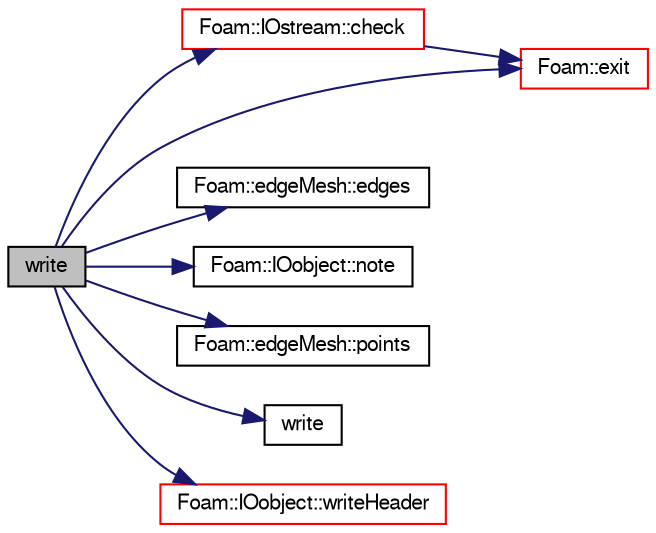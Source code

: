 digraph "write"
{
  bgcolor="transparent";
  edge [fontname="FreeSans",fontsize="10",labelfontname="FreeSans",labelfontsize="10"];
  node [fontname="FreeSans",fontsize="10",shape=record];
  rankdir="LR";
  Node534 [label="write",height=0.2,width=0.4,color="black", fillcolor="grey75", style="filled", fontcolor="black"];
  Node534 -> Node535 [color="midnightblue",fontsize="10",style="solid",fontname="FreeSans"];
  Node535 [label="Foam::IOstream::check",height=0.2,width=0.4,color="red",URL="$a26226.html#a367eb3425fc4e8270e2aa961df8ac8a5",tooltip="Check IOstream status for given operation. "];
  Node535 -> Node537 [color="midnightblue",fontsize="10",style="solid",fontname="FreeSans"];
  Node537 [label="Foam::exit",height=0.2,width=0.4,color="red",URL="$a21124.html#a06ca7250d8e89caf05243ec094843642"];
  Node534 -> Node584 [color="midnightblue",fontsize="10",style="solid",fontname="FreeSans"];
  Node584 [label="Foam::edgeMesh::edges",height=0.2,width=0.4,color="black",URL="$a21754.html#a21d764179912ddda5c6f95193c289846",tooltip="Return edges. "];
  Node534 -> Node537 [color="midnightblue",fontsize="10",style="solid",fontname="FreeSans"];
  Node534 -> Node585 [color="midnightblue",fontsize="10",style="solid",fontname="FreeSans"];
  Node585 [label="Foam::IOobject::note",height=0.2,width=0.4,color="black",URL="$a26142.html#a6f42a51d969cbb5ab649cc46e99bd52c",tooltip="Return non-constant access to the optional note. "];
  Node534 -> Node586 [color="midnightblue",fontsize="10",style="solid",fontname="FreeSans"];
  Node586 [label="Foam::edgeMesh::points",height=0.2,width=0.4,color="black",URL="$a21754.html#ac44123fc1265297c41a43c3b62fdb4c2",tooltip="Return points. "];
  Node534 -> Node587 [color="midnightblue",fontsize="10",style="solid",fontname="FreeSans"];
  Node587 [label="write",height=0.2,width=0.4,color="black",URL="$a19709.html#a8f30b3c2179b03a7acf273e9dea43342"];
  Node534 -> Node588 [color="midnightblue",fontsize="10",style="solid",fontname="FreeSans"];
  Node588 [label="Foam::IOobject::writeHeader",height=0.2,width=0.4,color="red",URL="$a26142.html#ae7d7d31a4ff63361dd3f6490835938e8",tooltip="Write header. "];
}
